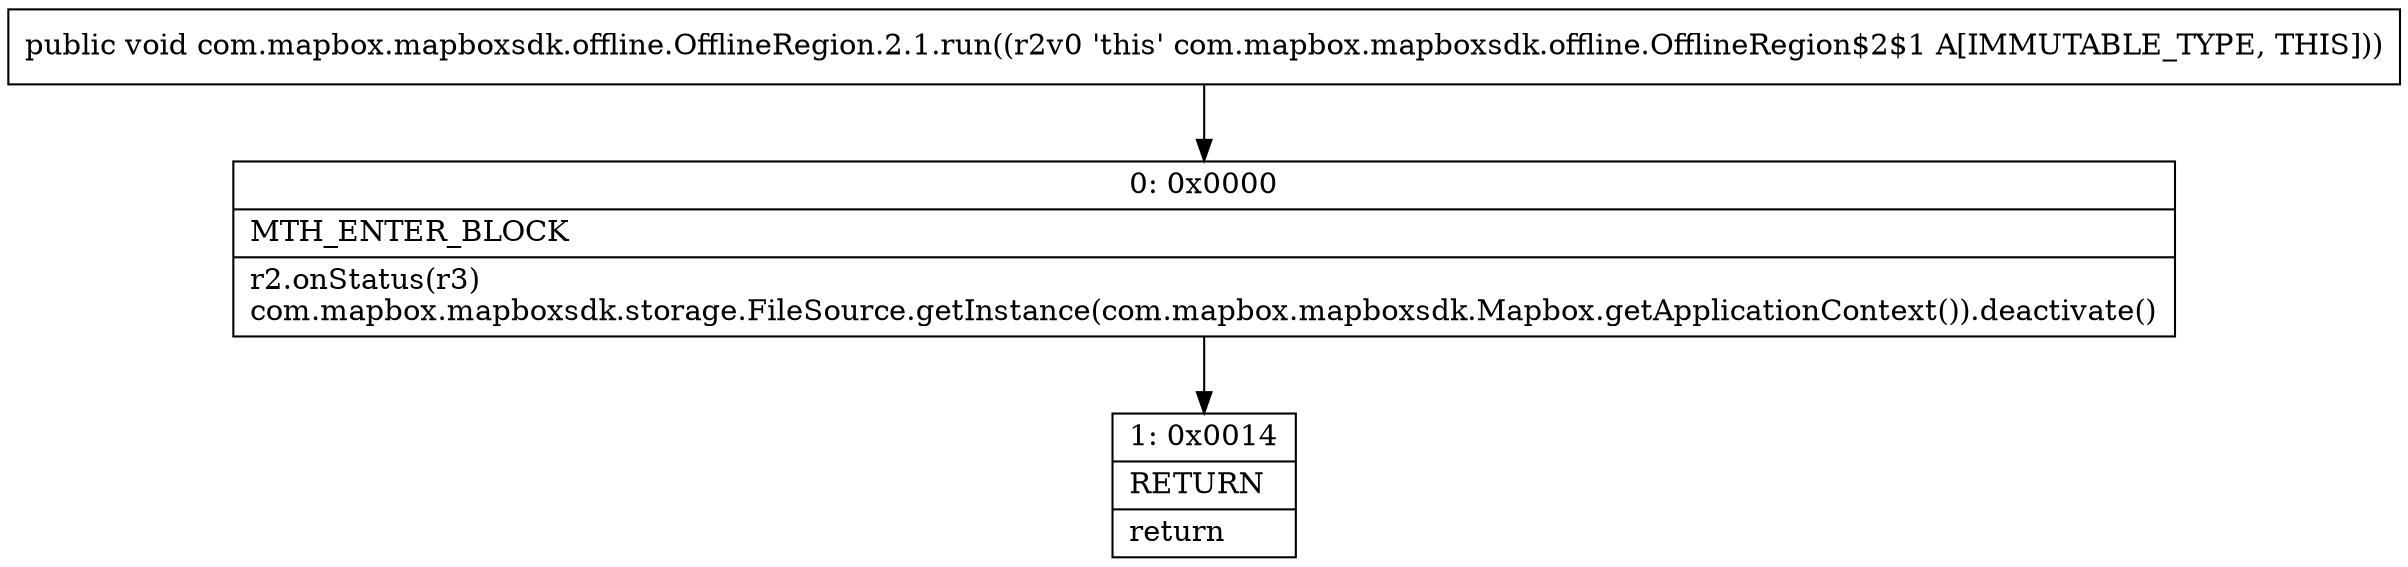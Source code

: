 digraph "CFG forcom.mapbox.mapboxsdk.offline.OfflineRegion.2.1.run()V" {
Node_0 [shape=record,label="{0\:\ 0x0000|MTH_ENTER_BLOCK\l|r2.onStatus(r3)\lcom.mapbox.mapboxsdk.storage.FileSource.getInstance(com.mapbox.mapboxsdk.Mapbox.getApplicationContext()).deactivate()\l}"];
Node_1 [shape=record,label="{1\:\ 0x0014|RETURN\l|return\l}"];
MethodNode[shape=record,label="{public void com.mapbox.mapboxsdk.offline.OfflineRegion.2.1.run((r2v0 'this' com.mapbox.mapboxsdk.offline.OfflineRegion$2$1 A[IMMUTABLE_TYPE, THIS])) }"];
MethodNode -> Node_0;
Node_0 -> Node_1;
}

